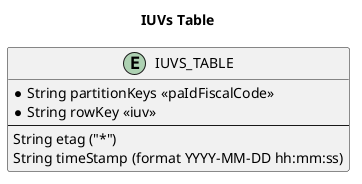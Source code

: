 @startuml Table

title IUVs Table

entity IUVS_TABLE {
    * String partitionKeys <<paIdFiscalCode>>
    * String rowKey <<iuv>>
    --
      String etag ("*")
      String timeStamp (format YYYY-MM-DD hh:mm:ss)
}

@enduml
